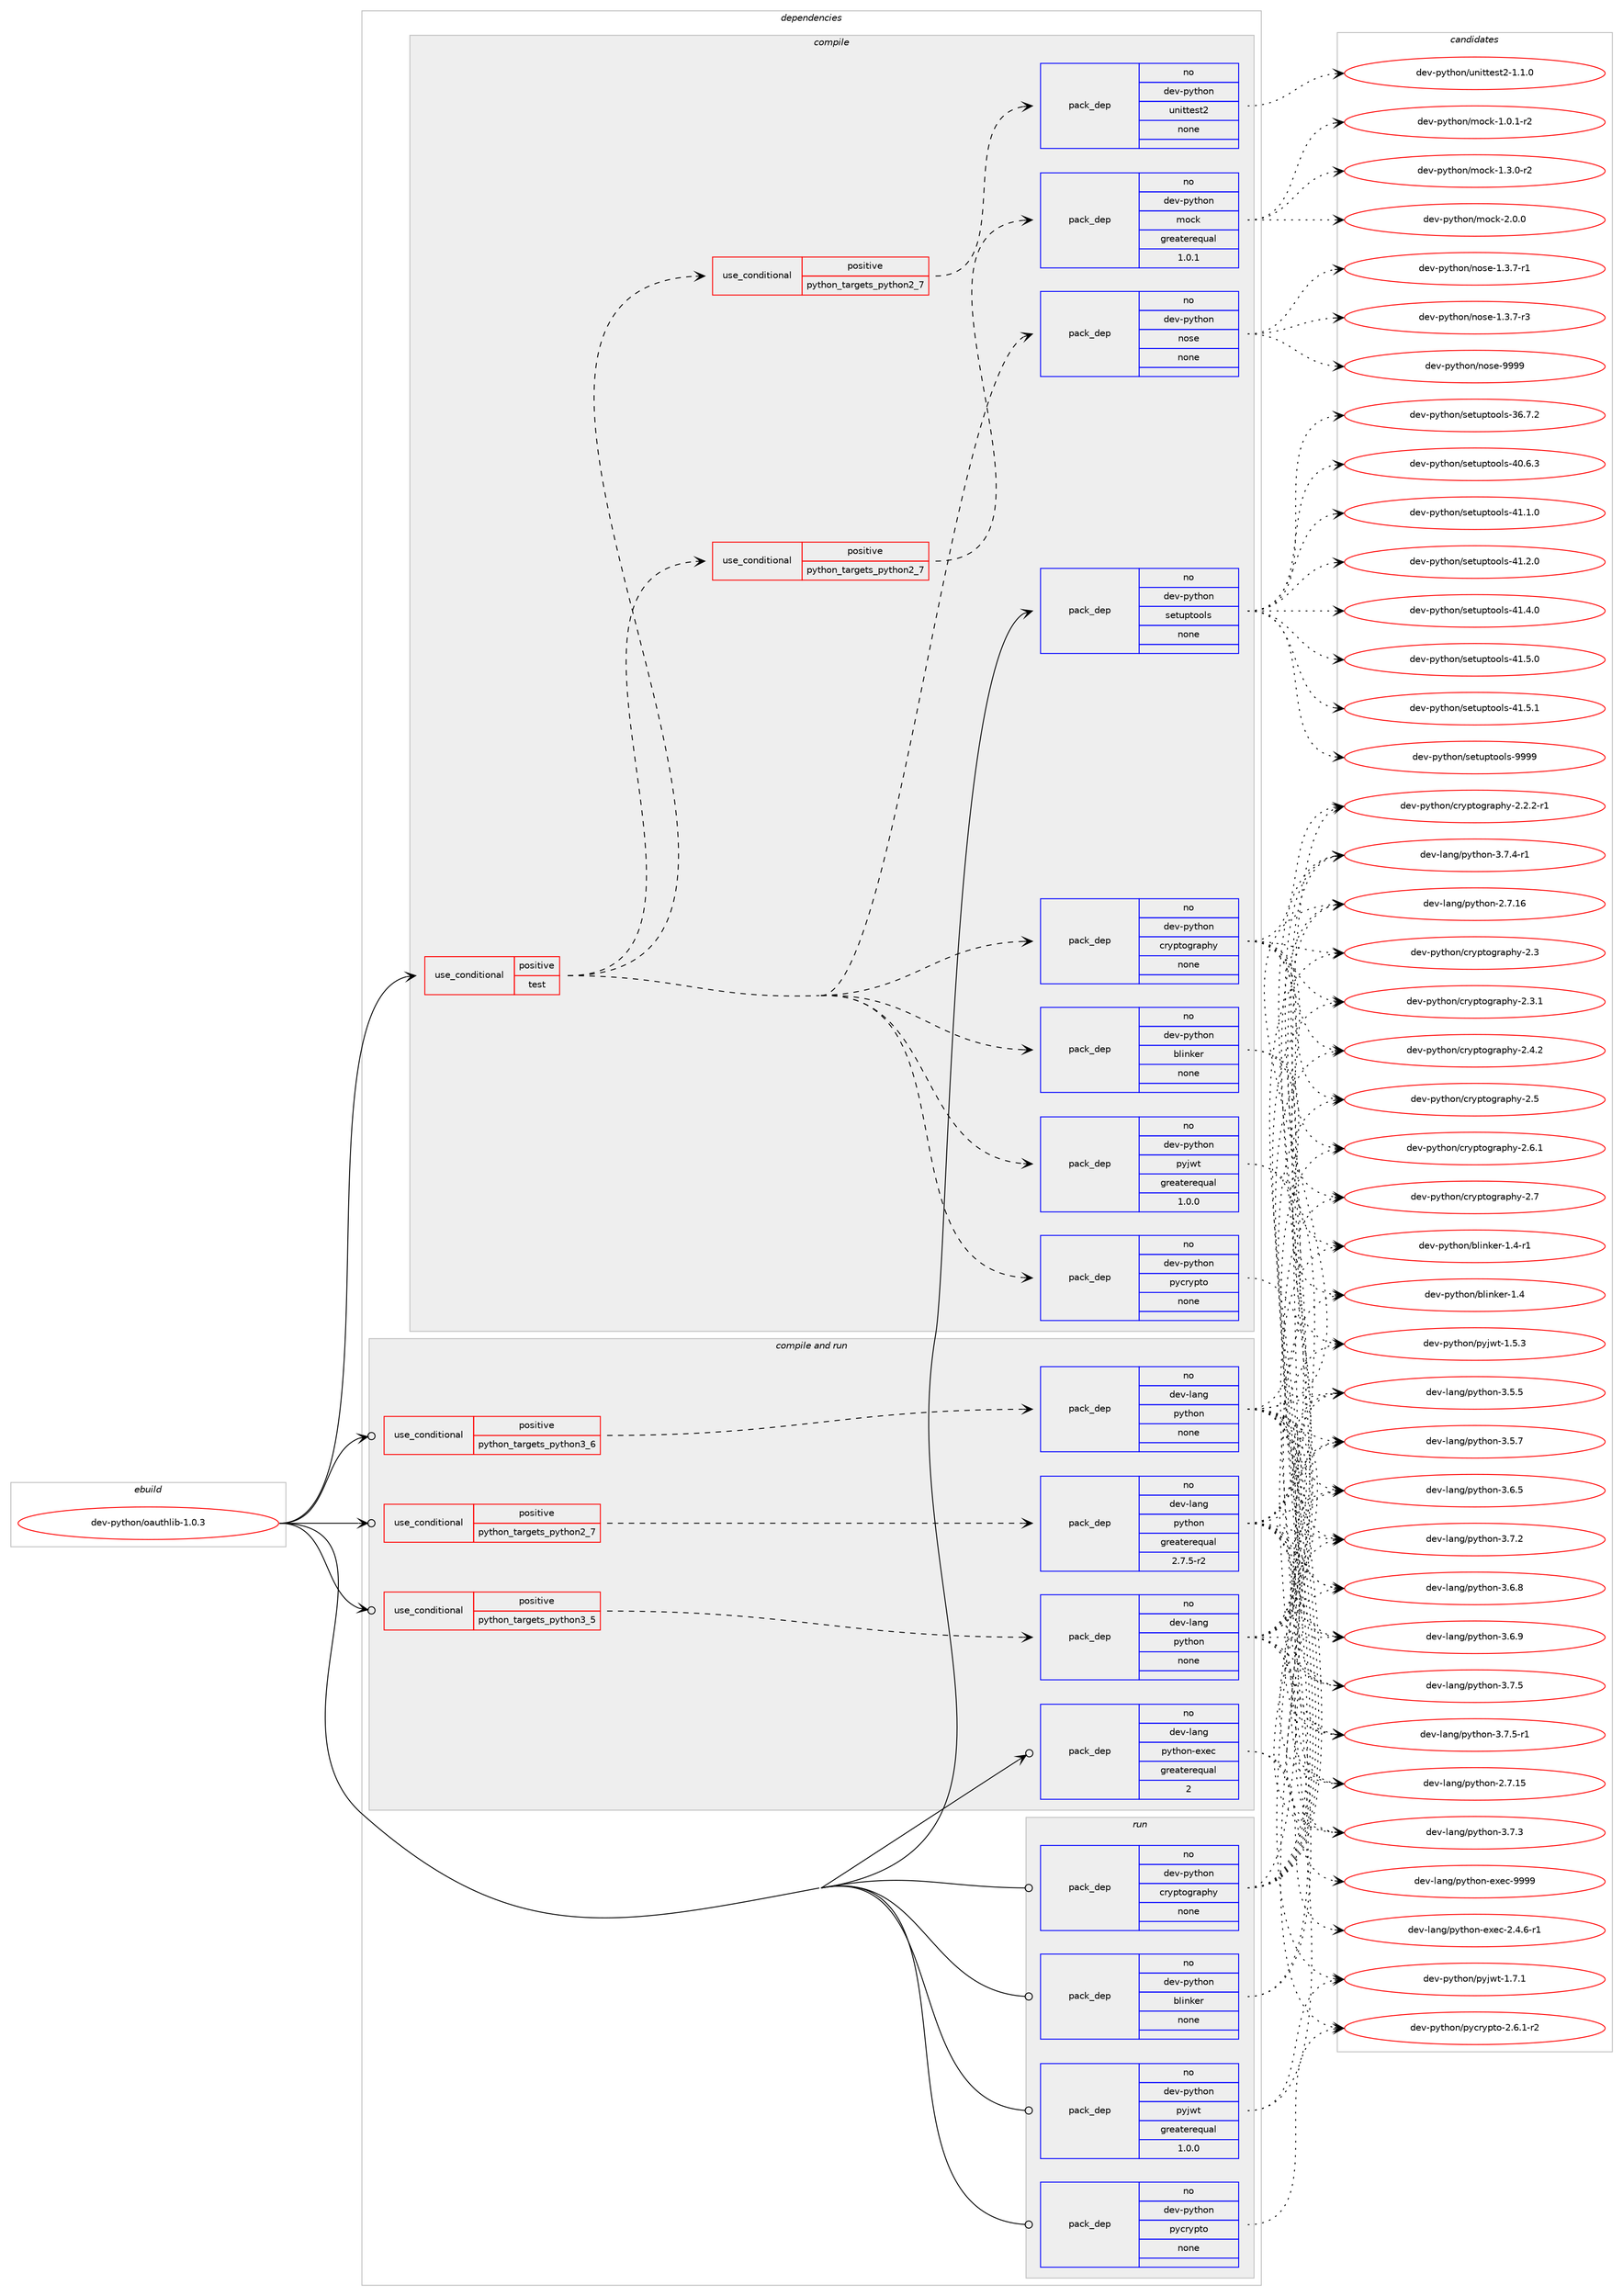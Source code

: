 digraph prolog {

# *************
# Graph options
# *************

newrank=true;
concentrate=true;
compound=true;
graph [rankdir=LR,fontname=Helvetica,fontsize=10,ranksep=1.5];#, ranksep=2.5, nodesep=0.2];
edge  [arrowhead=vee];
node  [fontname=Helvetica,fontsize=10];

# **********
# The ebuild
# **********

subgraph cluster_leftcol {
color=gray;
rank=same;
label=<<i>ebuild</i>>;
id [label="dev-python/oauthlib-1.0.3", color=red, width=4, href="../dev-python/oauthlib-1.0.3.svg"];
}

# ****************
# The dependencies
# ****************

subgraph cluster_midcol {
color=gray;
label=<<i>dependencies</i>>;
subgraph cluster_compile {
fillcolor="#eeeeee";
style=filled;
label=<<i>compile</i>>;
subgraph cond143483 {
dependency617662 [label=<<TABLE BORDER="0" CELLBORDER="1" CELLSPACING="0" CELLPADDING="4"><TR><TD ROWSPAN="3" CELLPADDING="10">use_conditional</TD></TR><TR><TD>positive</TD></TR><TR><TD>test</TD></TR></TABLE>>, shape=none, color=red];
subgraph pack462371 {
dependency617663 [label=<<TABLE BORDER="0" CELLBORDER="1" CELLSPACING="0" CELLPADDING="4" WIDTH="220"><TR><TD ROWSPAN="6" CELLPADDING="30">pack_dep</TD></TR><TR><TD WIDTH="110">no</TD></TR><TR><TD>dev-python</TD></TR><TR><TD>pycrypto</TD></TR><TR><TD>none</TD></TR><TR><TD></TD></TR></TABLE>>, shape=none, color=blue];
}
dependency617662:e -> dependency617663:w [weight=20,style="dashed",arrowhead="vee"];
subgraph pack462372 {
dependency617664 [label=<<TABLE BORDER="0" CELLBORDER="1" CELLSPACING="0" CELLPADDING="4" WIDTH="220"><TR><TD ROWSPAN="6" CELLPADDING="30">pack_dep</TD></TR><TR><TD WIDTH="110">no</TD></TR><TR><TD>dev-python</TD></TR><TR><TD>pyjwt</TD></TR><TR><TD>greaterequal</TD></TR><TR><TD>1.0.0</TD></TR></TABLE>>, shape=none, color=blue];
}
dependency617662:e -> dependency617664:w [weight=20,style="dashed",arrowhead="vee"];
subgraph pack462373 {
dependency617665 [label=<<TABLE BORDER="0" CELLBORDER="1" CELLSPACING="0" CELLPADDING="4" WIDTH="220"><TR><TD ROWSPAN="6" CELLPADDING="30">pack_dep</TD></TR><TR><TD WIDTH="110">no</TD></TR><TR><TD>dev-python</TD></TR><TR><TD>blinker</TD></TR><TR><TD>none</TD></TR><TR><TD></TD></TR></TABLE>>, shape=none, color=blue];
}
dependency617662:e -> dependency617665:w [weight=20,style="dashed",arrowhead="vee"];
subgraph pack462374 {
dependency617666 [label=<<TABLE BORDER="0" CELLBORDER="1" CELLSPACING="0" CELLPADDING="4" WIDTH="220"><TR><TD ROWSPAN="6" CELLPADDING="30">pack_dep</TD></TR><TR><TD WIDTH="110">no</TD></TR><TR><TD>dev-python</TD></TR><TR><TD>cryptography</TD></TR><TR><TD>none</TD></TR><TR><TD></TD></TR></TABLE>>, shape=none, color=blue];
}
dependency617662:e -> dependency617666:w [weight=20,style="dashed",arrowhead="vee"];
subgraph pack462375 {
dependency617667 [label=<<TABLE BORDER="0" CELLBORDER="1" CELLSPACING="0" CELLPADDING="4" WIDTH="220"><TR><TD ROWSPAN="6" CELLPADDING="30">pack_dep</TD></TR><TR><TD WIDTH="110">no</TD></TR><TR><TD>dev-python</TD></TR><TR><TD>nose</TD></TR><TR><TD>none</TD></TR><TR><TD></TD></TR></TABLE>>, shape=none, color=blue];
}
dependency617662:e -> dependency617667:w [weight=20,style="dashed",arrowhead="vee"];
subgraph cond143484 {
dependency617668 [label=<<TABLE BORDER="0" CELLBORDER="1" CELLSPACING="0" CELLPADDING="4"><TR><TD ROWSPAN="3" CELLPADDING="10">use_conditional</TD></TR><TR><TD>positive</TD></TR><TR><TD>python_targets_python2_7</TD></TR></TABLE>>, shape=none, color=red];
subgraph pack462376 {
dependency617669 [label=<<TABLE BORDER="0" CELLBORDER="1" CELLSPACING="0" CELLPADDING="4" WIDTH="220"><TR><TD ROWSPAN="6" CELLPADDING="30">pack_dep</TD></TR><TR><TD WIDTH="110">no</TD></TR><TR><TD>dev-python</TD></TR><TR><TD>mock</TD></TR><TR><TD>greaterequal</TD></TR><TR><TD>1.0.1</TD></TR></TABLE>>, shape=none, color=blue];
}
dependency617668:e -> dependency617669:w [weight=20,style="dashed",arrowhead="vee"];
}
dependency617662:e -> dependency617668:w [weight=20,style="dashed",arrowhead="vee"];
subgraph cond143485 {
dependency617670 [label=<<TABLE BORDER="0" CELLBORDER="1" CELLSPACING="0" CELLPADDING="4"><TR><TD ROWSPAN="3" CELLPADDING="10">use_conditional</TD></TR><TR><TD>positive</TD></TR><TR><TD>python_targets_python2_7</TD></TR></TABLE>>, shape=none, color=red];
subgraph pack462377 {
dependency617671 [label=<<TABLE BORDER="0" CELLBORDER="1" CELLSPACING="0" CELLPADDING="4" WIDTH="220"><TR><TD ROWSPAN="6" CELLPADDING="30">pack_dep</TD></TR><TR><TD WIDTH="110">no</TD></TR><TR><TD>dev-python</TD></TR><TR><TD>unittest2</TD></TR><TR><TD>none</TD></TR><TR><TD></TD></TR></TABLE>>, shape=none, color=blue];
}
dependency617670:e -> dependency617671:w [weight=20,style="dashed",arrowhead="vee"];
}
dependency617662:e -> dependency617670:w [weight=20,style="dashed",arrowhead="vee"];
}
id:e -> dependency617662:w [weight=20,style="solid",arrowhead="vee"];
subgraph pack462378 {
dependency617672 [label=<<TABLE BORDER="0" CELLBORDER="1" CELLSPACING="0" CELLPADDING="4" WIDTH="220"><TR><TD ROWSPAN="6" CELLPADDING="30">pack_dep</TD></TR><TR><TD WIDTH="110">no</TD></TR><TR><TD>dev-python</TD></TR><TR><TD>setuptools</TD></TR><TR><TD>none</TD></TR><TR><TD></TD></TR></TABLE>>, shape=none, color=blue];
}
id:e -> dependency617672:w [weight=20,style="solid",arrowhead="vee"];
}
subgraph cluster_compileandrun {
fillcolor="#eeeeee";
style=filled;
label=<<i>compile and run</i>>;
subgraph cond143486 {
dependency617673 [label=<<TABLE BORDER="0" CELLBORDER="1" CELLSPACING="0" CELLPADDING="4"><TR><TD ROWSPAN="3" CELLPADDING="10">use_conditional</TD></TR><TR><TD>positive</TD></TR><TR><TD>python_targets_python2_7</TD></TR></TABLE>>, shape=none, color=red];
subgraph pack462379 {
dependency617674 [label=<<TABLE BORDER="0" CELLBORDER="1" CELLSPACING="0" CELLPADDING="4" WIDTH="220"><TR><TD ROWSPAN="6" CELLPADDING="30">pack_dep</TD></TR><TR><TD WIDTH="110">no</TD></TR><TR><TD>dev-lang</TD></TR><TR><TD>python</TD></TR><TR><TD>greaterequal</TD></TR><TR><TD>2.7.5-r2</TD></TR></TABLE>>, shape=none, color=blue];
}
dependency617673:e -> dependency617674:w [weight=20,style="dashed",arrowhead="vee"];
}
id:e -> dependency617673:w [weight=20,style="solid",arrowhead="odotvee"];
subgraph cond143487 {
dependency617675 [label=<<TABLE BORDER="0" CELLBORDER="1" CELLSPACING="0" CELLPADDING="4"><TR><TD ROWSPAN="3" CELLPADDING="10">use_conditional</TD></TR><TR><TD>positive</TD></TR><TR><TD>python_targets_python3_5</TD></TR></TABLE>>, shape=none, color=red];
subgraph pack462380 {
dependency617676 [label=<<TABLE BORDER="0" CELLBORDER="1" CELLSPACING="0" CELLPADDING="4" WIDTH="220"><TR><TD ROWSPAN="6" CELLPADDING="30">pack_dep</TD></TR><TR><TD WIDTH="110">no</TD></TR><TR><TD>dev-lang</TD></TR><TR><TD>python</TD></TR><TR><TD>none</TD></TR><TR><TD></TD></TR></TABLE>>, shape=none, color=blue];
}
dependency617675:e -> dependency617676:w [weight=20,style="dashed",arrowhead="vee"];
}
id:e -> dependency617675:w [weight=20,style="solid",arrowhead="odotvee"];
subgraph cond143488 {
dependency617677 [label=<<TABLE BORDER="0" CELLBORDER="1" CELLSPACING="0" CELLPADDING="4"><TR><TD ROWSPAN="3" CELLPADDING="10">use_conditional</TD></TR><TR><TD>positive</TD></TR><TR><TD>python_targets_python3_6</TD></TR></TABLE>>, shape=none, color=red];
subgraph pack462381 {
dependency617678 [label=<<TABLE BORDER="0" CELLBORDER="1" CELLSPACING="0" CELLPADDING="4" WIDTH="220"><TR><TD ROWSPAN="6" CELLPADDING="30">pack_dep</TD></TR><TR><TD WIDTH="110">no</TD></TR><TR><TD>dev-lang</TD></TR><TR><TD>python</TD></TR><TR><TD>none</TD></TR><TR><TD></TD></TR></TABLE>>, shape=none, color=blue];
}
dependency617677:e -> dependency617678:w [weight=20,style="dashed",arrowhead="vee"];
}
id:e -> dependency617677:w [weight=20,style="solid",arrowhead="odotvee"];
subgraph pack462382 {
dependency617679 [label=<<TABLE BORDER="0" CELLBORDER="1" CELLSPACING="0" CELLPADDING="4" WIDTH="220"><TR><TD ROWSPAN="6" CELLPADDING="30">pack_dep</TD></TR><TR><TD WIDTH="110">no</TD></TR><TR><TD>dev-lang</TD></TR><TR><TD>python-exec</TD></TR><TR><TD>greaterequal</TD></TR><TR><TD>2</TD></TR></TABLE>>, shape=none, color=blue];
}
id:e -> dependency617679:w [weight=20,style="solid",arrowhead="odotvee"];
}
subgraph cluster_run {
fillcolor="#eeeeee";
style=filled;
label=<<i>run</i>>;
subgraph pack462383 {
dependency617680 [label=<<TABLE BORDER="0" CELLBORDER="1" CELLSPACING="0" CELLPADDING="4" WIDTH="220"><TR><TD ROWSPAN="6" CELLPADDING="30">pack_dep</TD></TR><TR><TD WIDTH="110">no</TD></TR><TR><TD>dev-python</TD></TR><TR><TD>blinker</TD></TR><TR><TD>none</TD></TR><TR><TD></TD></TR></TABLE>>, shape=none, color=blue];
}
id:e -> dependency617680:w [weight=20,style="solid",arrowhead="odot"];
subgraph pack462384 {
dependency617681 [label=<<TABLE BORDER="0" CELLBORDER="1" CELLSPACING="0" CELLPADDING="4" WIDTH="220"><TR><TD ROWSPAN="6" CELLPADDING="30">pack_dep</TD></TR><TR><TD WIDTH="110">no</TD></TR><TR><TD>dev-python</TD></TR><TR><TD>cryptography</TD></TR><TR><TD>none</TD></TR><TR><TD></TD></TR></TABLE>>, shape=none, color=blue];
}
id:e -> dependency617681:w [weight=20,style="solid",arrowhead="odot"];
subgraph pack462385 {
dependency617682 [label=<<TABLE BORDER="0" CELLBORDER="1" CELLSPACING="0" CELLPADDING="4" WIDTH="220"><TR><TD ROWSPAN="6" CELLPADDING="30">pack_dep</TD></TR><TR><TD WIDTH="110">no</TD></TR><TR><TD>dev-python</TD></TR><TR><TD>pycrypto</TD></TR><TR><TD>none</TD></TR><TR><TD></TD></TR></TABLE>>, shape=none, color=blue];
}
id:e -> dependency617682:w [weight=20,style="solid",arrowhead="odot"];
subgraph pack462386 {
dependency617683 [label=<<TABLE BORDER="0" CELLBORDER="1" CELLSPACING="0" CELLPADDING="4" WIDTH="220"><TR><TD ROWSPAN="6" CELLPADDING="30">pack_dep</TD></TR><TR><TD WIDTH="110">no</TD></TR><TR><TD>dev-python</TD></TR><TR><TD>pyjwt</TD></TR><TR><TD>greaterequal</TD></TR><TR><TD>1.0.0</TD></TR></TABLE>>, shape=none, color=blue];
}
id:e -> dependency617683:w [weight=20,style="solid",arrowhead="odot"];
}
}

# **************
# The candidates
# **************

subgraph cluster_choices {
rank=same;
color=gray;
label=<<i>candidates</i>>;

subgraph choice462371 {
color=black;
nodesep=1;
choice1001011184511212111610411111047112121991141211121161114550465446494511450 [label="dev-python/pycrypto-2.6.1-r2", color=red, width=4,href="../dev-python/pycrypto-2.6.1-r2.svg"];
dependency617663:e -> choice1001011184511212111610411111047112121991141211121161114550465446494511450:w [style=dotted,weight="100"];
}
subgraph choice462372 {
color=black;
nodesep=1;
choice1001011184511212111610411111047112121106119116454946534651 [label="dev-python/pyjwt-1.5.3", color=red, width=4,href="../dev-python/pyjwt-1.5.3.svg"];
choice1001011184511212111610411111047112121106119116454946554649 [label="dev-python/pyjwt-1.7.1", color=red, width=4,href="../dev-python/pyjwt-1.7.1.svg"];
dependency617664:e -> choice1001011184511212111610411111047112121106119116454946534651:w [style=dotted,weight="100"];
dependency617664:e -> choice1001011184511212111610411111047112121106119116454946554649:w [style=dotted,weight="100"];
}
subgraph choice462373 {
color=black;
nodesep=1;
choice10010111845112121116104111110479810810511010710111445494652 [label="dev-python/blinker-1.4", color=red, width=4,href="../dev-python/blinker-1.4.svg"];
choice100101118451121211161041111104798108105110107101114454946524511449 [label="dev-python/blinker-1.4-r1", color=red, width=4,href="../dev-python/blinker-1.4-r1.svg"];
dependency617665:e -> choice10010111845112121116104111110479810810511010710111445494652:w [style=dotted,weight="100"];
dependency617665:e -> choice100101118451121211161041111104798108105110107101114454946524511449:w [style=dotted,weight="100"];
}
subgraph choice462374 {
color=black;
nodesep=1;
choice100101118451121211161041111104799114121112116111103114971121041214550465046504511449 [label="dev-python/cryptography-2.2.2-r1", color=red, width=4,href="../dev-python/cryptography-2.2.2-r1.svg"];
choice1001011184511212111610411111047991141211121161111031149711210412145504651 [label="dev-python/cryptography-2.3", color=red, width=4,href="../dev-python/cryptography-2.3.svg"];
choice10010111845112121116104111110479911412111211611110311497112104121455046514649 [label="dev-python/cryptography-2.3.1", color=red, width=4,href="../dev-python/cryptography-2.3.1.svg"];
choice10010111845112121116104111110479911412111211611110311497112104121455046524650 [label="dev-python/cryptography-2.4.2", color=red, width=4,href="../dev-python/cryptography-2.4.2.svg"];
choice1001011184511212111610411111047991141211121161111031149711210412145504653 [label="dev-python/cryptography-2.5", color=red, width=4,href="../dev-python/cryptography-2.5.svg"];
choice10010111845112121116104111110479911412111211611110311497112104121455046544649 [label="dev-python/cryptography-2.6.1", color=red, width=4,href="../dev-python/cryptography-2.6.1.svg"];
choice1001011184511212111610411111047991141211121161111031149711210412145504655 [label="dev-python/cryptography-2.7", color=red, width=4,href="../dev-python/cryptography-2.7.svg"];
dependency617666:e -> choice100101118451121211161041111104799114121112116111103114971121041214550465046504511449:w [style=dotted,weight="100"];
dependency617666:e -> choice1001011184511212111610411111047991141211121161111031149711210412145504651:w [style=dotted,weight="100"];
dependency617666:e -> choice10010111845112121116104111110479911412111211611110311497112104121455046514649:w [style=dotted,weight="100"];
dependency617666:e -> choice10010111845112121116104111110479911412111211611110311497112104121455046524650:w [style=dotted,weight="100"];
dependency617666:e -> choice1001011184511212111610411111047991141211121161111031149711210412145504653:w [style=dotted,weight="100"];
dependency617666:e -> choice10010111845112121116104111110479911412111211611110311497112104121455046544649:w [style=dotted,weight="100"];
dependency617666:e -> choice1001011184511212111610411111047991141211121161111031149711210412145504655:w [style=dotted,weight="100"];
}
subgraph choice462375 {
color=black;
nodesep=1;
choice10010111845112121116104111110471101111151014549465146554511449 [label="dev-python/nose-1.3.7-r1", color=red, width=4,href="../dev-python/nose-1.3.7-r1.svg"];
choice10010111845112121116104111110471101111151014549465146554511451 [label="dev-python/nose-1.3.7-r3", color=red, width=4,href="../dev-python/nose-1.3.7-r3.svg"];
choice10010111845112121116104111110471101111151014557575757 [label="dev-python/nose-9999", color=red, width=4,href="../dev-python/nose-9999.svg"];
dependency617667:e -> choice10010111845112121116104111110471101111151014549465146554511449:w [style=dotted,weight="100"];
dependency617667:e -> choice10010111845112121116104111110471101111151014549465146554511451:w [style=dotted,weight="100"];
dependency617667:e -> choice10010111845112121116104111110471101111151014557575757:w [style=dotted,weight="100"];
}
subgraph choice462376 {
color=black;
nodesep=1;
choice1001011184511212111610411111047109111991074549464846494511450 [label="dev-python/mock-1.0.1-r2", color=red, width=4,href="../dev-python/mock-1.0.1-r2.svg"];
choice1001011184511212111610411111047109111991074549465146484511450 [label="dev-python/mock-1.3.0-r2", color=red, width=4,href="../dev-python/mock-1.3.0-r2.svg"];
choice100101118451121211161041111104710911199107455046484648 [label="dev-python/mock-2.0.0", color=red, width=4,href="../dev-python/mock-2.0.0.svg"];
dependency617669:e -> choice1001011184511212111610411111047109111991074549464846494511450:w [style=dotted,weight="100"];
dependency617669:e -> choice1001011184511212111610411111047109111991074549465146484511450:w [style=dotted,weight="100"];
dependency617669:e -> choice100101118451121211161041111104710911199107455046484648:w [style=dotted,weight="100"];
}
subgraph choice462377 {
color=black;
nodesep=1;
choice100101118451121211161041111104711711010511611610111511650454946494648 [label="dev-python/unittest2-1.1.0", color=red, width=4,href="../dev-python/unittest2-1.1.0.svg"];
dependency617671:e -> choice100101118451121211161041111104711711010511611610111511650454946494648:w [style=dotted,weight="100"];
}
subgraph choice462378 {
color=black;
nodesep=1;
choice100101118451121211161041111104711510111611711211611111110811545515446554650 [label="dev-python/setuptools-36.7.2", color=red, width=4,href="../dev-python/setuptools-36.7.2.svg"];
choice100101118451121211161041111104711510111611711211611111110811545524846544651 [label="dev-python/setuptools-40.6.3", color=red, width=4,href="../dev-python/setuptools-40.6.3.svg"];
choice100101118451121211161041111104711510111611711211611111110811545524946494648 [label="dev-python/setuptools-41.1.0", color=red, width=4,href="../dev-python/setuptools-41.1.0.svg"];
choice100101118451121211161041111104711510111611711211611111110811545524946504648 [label="dev-python/setuptools-41.2.0", color=red, width=4,href="../dev-python/setuptools-41.2.0.svg"];
choice100101118451121211161041111104711510111611711211611111110811545524946524648 [label="dev-python/setuptools-41.4.0", color=red, width=4,href="../dev-python/setuptools-41.4.0.svg"];
choice100101118451121211161041111104711510111611711211611111110811545524946534648 [label="dev-python/setuptools-41.5.0", color=red, width=4,href="../dev-python/setuptools-41.5.0.svg"];
choice100101118451121211161041111104711510111611711211611111110811545524946534649 [label="dev-python/setuptools-41.5.1", color=red, width=4,href="../dev-python/setuptools-41.5.1.svg"];
choice10010111845112121116104111110471151011161171121161111111081154557575757 [label="dev-python/setuptools-9999", color=red, width=4,href="../dev-python/setuptools-9999.svg"];
dependency617672:e -> choice100101118451121211161041111104711510111611711211611111110811545515446554650:w [style=dotted,weight="100"];
dependency617672:e -> choice100101118451121211161041111104711510111611711211611111110811545524846544651:w [style=dotted,weight="100"];
dependency617672:e -> choice100101118451121211161041111104711510111611711211611111110811545524946494648:w [style=dotted,weight="100"];
dependency617672:e -> choice100101118451121211161041111104711510111611711211611111110811545524946504648:w [style=dotted,weight="100"];
dependency617672:e -> choice100101118451121211161041111104711510111611711211611111110811545524946524648:w [style=dotted,weight="100"];
dependency617672:e -> choice100101118451121211161041111104711510111611711211611111110811545524946534648:w [style=dotted,weight="100"];
dependency617672:e -> choice100101118451121211161041111104711510111611711211611111110811545524946534649:w [style=dotted,weight="100"];
dependency617672:e -> choice10010111845112121116104111110471151011161171121161111111081154557575757:w [style=dotted,weight="100"];
}
subgraph choice462379 {
color=black;
nodesep=1;
choice10010111845108971101034711212111610411111045504655464953 [label="dev-lang/python-2.7.15", color=red, width=4,href="../dev-lang/python-2.7.15.svg"];
choice10010111845108971101034711212111610411111045504655464954 [label="dev-lang/python-2.7.16", color=red, width=4,href="../dev-lang/python-2.7.16.svg"];
choice100101118451089711010347112121116104111110455146534653 [label="dev-lang/python-3.5.5", color=red, width=4,href="../dev-lang/python-3.5.5.svg"];
choice100101118451089711010347112121116104111110455146534655 [label="dev-lang/python-3.5.7", color=red, width=4,href="../dev-lang/python-3.5.7.svg"];
choice100101118451089711010347112121116104111110455146544653 [label="dev-lang/python-3.6.5", color=red, width=4,href="../dev-lang/python-3.6.5.svg"];
choice100101118451089711010347112121116104111110455146544656 [label="dev-lang/python-3.6.8", color=red, width=4,href="../dev-lang/python-3.6.8.svg"];
choice100101118451089711010347112121116104111110455146544657 [label="dev-lang/python-3.6.9", color=red, width=4,href="../dev-lang/python-3.6.9.svg"];
choice100101118451089711010347112121116104111110455146554650 [label="dev-lang/python-3.7.2", color=red, width=4,href="../dev-lang/python-3.7.2.svg"];
choice100101118451089711010347112121116104111110455146554651 [label="dev-lang/python-3.7.3", color=red, width=4,href="../dev-lang/python-3.7.3.svg"];
choice1001011184510897110103471121211161041111104551465546524511449 [label="dev-lang/python-3.7.4-r1", color=red, width=4,href="../dev-lang/python-3.7.4-r1.svg"];
choice100101118451089711010347112121116104111110455146554653 [label="dev-lang/python-3.7.5", color=red, width=4,href="../dev-lang/python-3.7.5.svg"];
choice1001011184510897110103471121211161041111104551465546534511449 [label="dev-lang/python-3.7.5-r1", color=red, width=4,href="../dev-lang/python-3.7.5-r1.svg"];
dependency617674:e -> choice10010111845108971101034711212111610411111045504655464953:w [style=dotted,weight="100"];
dependency617674:e -> choice10010111845108971101034711212111610411111045504655464954:w [style=dotted,weight="100"];
dependency617674:e -> choice100101118451089711010347112121116104111110455146534653:w [style=dotted,weight="100"];
dependency617674:e -> choice100101118451089711010347112121116104111110455146534655:w [style=dotted,weight="100"];
dependency617674:e -> choice100101118451089711010347112121116104111110455146544653:w [style=dotted,weight="100"];
dependency617674:e -> choice100101118451089711010347112121116104111110455146544656:w [style=dotted,weight="100"];
dependency617674:e -> choice100101118451089711010347112121116104111110455146544657:w [style=dotted,weight="100"];
dependency617674:e -> choice100101118451089711010347112121116104111110455146554650:w [style=dotted,weight="100"];
dependency617674:e -> choice100101118451089711010347112121116104111110455146554651:w [style=dotted,weight="100"];
dependency617674:e -> choice1001011184510897110103471121211161041111104551465546524511449:w [style=dotted,weight="100"];
dependency617674:e -> choice100101118451089711010347112121116104111110455146554653:w [style=dotted,weight="100"];
dependency617674:e -> choice1001011184510897110103471121211161041111104551465546534511449:w [style=dotted,weight="100"];
}
subgraph choice462380 {
color=black;
nodesep=1;
choice10010111845108971101034711212111610411111045504655464953 [label="dev-lang/python-2.7.15", color=red, width=4,href="../dev-lang/python-2.7.15.svg"];
choice10010111845108971101034711212111610411111045504655464954 [label="dev-lang/python-2.7.16", color=red, width=4,href="../dev-lang/python-2.7.16.svg"];
choice100101118451089711010347112121116104111110455146534653 [label="dev-lang/python-3.5.5", color=red, width=4,href="../dev-lang/python-3.5.5.svg"];
choice100101118451089711010347112121116104111110455146534655 [label="dev-lang/python-3.5.7", color=red, width=4,href="../dev-lang/python-3.5.7.svg"];
choice100101118451089711010347112121116104111110455146544653 [label="dev-lang/python-3.6.5", color=red, width=4,href="../dev-lang/python-3.6.5.svg"];
choice100101118451089711010347112121116104111110455146544656 [label="dev-lang/python-3.6.8", color=red, width=4,href="../dev-lang/python-3.6.8.svg"];
choice100101118451089711010347112121116104111110455146544657 [label="dev-lang/python-3.6.9", color=red, width=4,href="../dev-lang/python-3.6.9.svg"];
choice100101118451089711010347112121116104111110455146554650 [label="dev-lang/python-3.7.2", color=red, width=4,href="../dev-lang/python-3.7.2.svg"];
choice100101118451089711010347112121116104111110455146554651 [label="dev-lang/python-3.7.3", color=red, width=4,href="../dev-lang/python-3.7.3.svg"];
choice1001011184510897110103471121211161041111104551465546524511449 [label="dev-lang/python-3.7.4-r1", color=red, width=4,href="../dev-lang/python-3.7.4-r1.svg"];
choice100101118451089711010347112121116104111110455146554653 [label="dev-lang/python-3.7.5", color=red, width=4,href="../dev-lang/python-3.7.5.svg"];
choice1001011184510897110103471121211161041111104551465546534511449 [label="dev-lang/python-3.7.5-r1", color=red, width=4,href="../dev-lang/python-3.7.5-r1.svg"];
dependency617676:e -> choice10010111845108971101034711212111610411111045504655464953:w [style=dotted,weight="100"];
dependency617676:e -> choice10010111845108971101034711212111610411111045504655464954:w [style=dotted,weight="100"];
dependency617676:e -> choice100101118451089711010347112121116104111110455146534653:w [style=dotted,weight="100"];
dependency617676:e -> choice100101118451089711010347112121116104111110455146534655:w [style=dotted,weight="100"];
dependency617676:e -> choice100101118451089711010347112121116104111110455146544653:w [style=dotted,weight="100"];
dependency617676:e -> choice100101118451089711010347112121116104111110455146544656:w [style=dotted,weight="100"];
dependency617676:e -> choice100101118451089711010347112121116104111110455146544657:w [style=dotted,weight="100"];
dependency617676:e -> choice100101118451089711010347112121116104111110455146554650:w [style=dotted,weight="100"];
dependency617676:e -> choice100101118451089711010347112121116104111110455146554651:w [style=dotted,weight="100"];
dependency617676:e -> choice1001011184510897110103471121211161041111104551465546524511449:w [style=dotted,weight="100"];
dependency617676:e -> choice100101118451089711010347112121116104111110455146554653:w [style=dotted,weight="100"];
dependency617676:e -> choice1001011184510897110103471121211161041111104551465546534511449:w [style=dotted,weight="100"];
}
subgraph choice462381 {
color=black;
nodesep=1;
choice10010111845108971101034711212111610411111045504655464953 [label="dev-lang/python-2.7.15", color=red, width=4,href="../dev-lang/python-2.7.15.svg"];
choice10010111845108971101034711212111610411111045504655464954 [label="dev-lang/python-2.7.16", color=red, width=4,href="../dev-lang/python-2.7.16.svg"];
choice100101118451089711010347112121116104111110455146534653 [label="dev-lang/python-3.5.5", color=red, width=4,href="../dev-lang/python-3.5.5.svg"];
choice100101118451089711010347112121116104111110455146534655 [label="dev-lang/python-3.5.7", color=red, width=4,href="../dev-lang/python-3.5.7.svg"];
choice100101118451089711010347112121116104111110455146544653 [label="dev-lang/python-3.6.5", color=red, width=4,href="../dev-lang/python-3.6.5.svg"];
choice100101118451089711010347112121116104111110455146544656 [label="dev-lang/python-3.6.8", color=red, width=4,href="../dev-lang/python-3.6.8.svg"];
choice100101118451089711010347112121116104111110455146544657 [label="dev-lang/python-3.6.9", color=red, width=4,href="../dev-lang/python-3.6.9.svg"];
choice100101118451089711010347112121116104111110455146554650 [label="dev-lang/python-3.7.2", color=red, width=4,href="../dev-lang/python-3.7.2.svg"];
choice100101118451089711010347112121116104111110455146554651 [label="dev-lang/python-3.7.3", color=red, width=4,href="../dev-lang/python-3.7.3.svg"];
choice1001011184510897110103471121211161041111104551465546524511449 [label="dev-lang/python-3.7.4-r1", color=red, width=4,href="../dev-lang/python-3.7.4-r1.svg"];
choice100101118451089711010347112121116104111110455146554653 [label="dev-lang/python-3.7.5", color=red, width=4,href="../dev-lang/python-3.7.5.svg"];
choice1001011184510897110103471121211161041111104551465546534511449 [label="dev-lang/python-3.7.5-r1", color=red, width=4,href="../dev-lang/python-3.7.5-r1.svg"];
dependency617678:e -> choice10010111845108971101034711212111610411111045504655464953:w [style=dotted,weight="100"];
dependency617678:e -> choice10010111845108971101034711212111610411111045504655464954:w [style=dotted,weight="100"];
dependency617678:e -> choice100101118451089711010347112121116104111110455146534653:w [style=dotted,weight="100"];
dependency617678:e -> choice100101118451089711010347112121116104111110455146534655:w [style=dotted,weight="100"];
dependency617678:e -> choice100101118451089711010347112121116104111110455146544653:w [style=dotted,weight="100"];
dependency617678:e -> choice100101118451089711010347112121116104111110455146544656:w [style=dotted,weight="100"];
dependency617678:e -> choice100101118451089711010347112121116104111110455146544657:w [style=dotted,weight="100"];
dependency617678:e -> choice100101118451089711010347112121116104111110455146554650:w [style=dotted,weight="100"];
dependency617678:e -> choice100101118451089711010347112121116104111110455146554651:w [style=dotted,weight="100"];
dependency617678:e -> choice1001011184510897110103471121211161041111104551465546524511449:w [style=dotted,weight="100"];
dependency617678:e -> choice100101118451089711010347112121116104111110455146554653:w [style=dotted,weight="100"];
dependency617678:e -> choice1001011184510897110103471121211161041111104551465546534511449:w [style=dotted,weight="100"];
}
subgraph choice462382 {
color=black;
nodesep=1;
choice10010111845108971101034711212111610411111045101120101994550465246544511449 [label="dev-lang/python-exec-2.4.6-r1", color=red, width=4,href="../dev-lang/python-exec-2.4.6-r1.svg"];
choice10010111845108971101034711212111610411111045101120101994557575757 [label="dev-lang/python-exec-9999", color=red, width=4,href="../dev-lang/python-exec-9999.svg"];
dependency617679:e -> choice10010111845108971101034711212111610411111045101120101994550465246544511449:w [style=dotted,weight="100"];
dependency617679:e -> choice10010111845108971101034711212111610411111045101120101994557575757:w [style=dotted,weight="100"];
}
subgraph choice462383 {
color=black;
nodesep=1;
choice10010111845112121116104111110479810810511010710111445494652 [label="dev-python/blinker-1.4", color=red, width=4,href="../dev-python/blinker-1.4.svg"];
choice100101118451121211161041111104798108105110107101114454946524511449 [label="dev-python/blinker-1.4-r1", color=red, width=4,href="../dev-python/blinker-1.4-r1.svg"];
dependency617680:e -> choice10010111845112121116104111110479810810511010710111445494652:w [style=dotted,weight="100"];
dependency617680:e -> choice100101118451121211161041111104798108105110107101114454946524511449:w [style=dotted,weight="100"];
}
subgraph choice462384 {
color=black;
nodesep=1;
choice100101118451121211161041111104799114121112116111103114971121041214550465046504511449 [label="dev-python/cryptography-2.2.2-r1", color=red, width=4,href="../dev-python/cryptography-2.2.2-r1.svg"];
choice1001011184511212111610411111047991141211121161111031149711210412145504651 [label="dev-python/cryptography-2.3", color=red, width=4,href="../dev-python/cryptography-2.3.svg"];
choice10010111845112121116104111110479911412111211611110311497112104121455046514649 [label="dev-python/cryptography-2.3.1", color=red, width=4,href="../dev-python/cryptography-2.3.1.svg"];
choice10010111845112121116104111110479911412111211611110311497112104121455046524650 [label="dev-python/cryptography-2.4.2", color=red, width=4,href="../dev-python/cryptography-2.4.2.svg"];
choice1001011184511212111610411111047991141211121161111031149711210412145504653 [label="dev-python/cryptography-2.5", color=red, width=4,href="../dev-python/cryptography-2.5.svg"];
choice10010111845112121116104111110479911412111211611110311497112104121455046544649 [label="dev-python/cryptography-2.6.1", color=red, width=4,href="../dev-python/cryptography-2.6.1.svg"];
choice1001011184511212111610411111047991141211121161111031149711210412145504655 [label="dev-python/cryptography-2.7", color=red, width=4,href="../dev-python/cryptography-2.7.svg"];
dependency617681:e -> choice100101118451121211161041111104799114121112116111103114971121041214550465046504511449:w [style=dotted,weight="100"];
dependency617681:e -> choice1001011184511212111610411111047991141211121161111031149711210412145504651:w [style=dotted,weight="100"];
dependency617681:e -> choice10010111845112121116104111110479911412111211611110311497112104121455046514649:w [style=dotted,weight="100"];
dependency617681:e -> choice10010111845112121116104111110479911412111211611110311497112104121455046524650:w [style=dotted,weight="100"];
dependency617681:e -> choice1001011184511212111610411111047991141211121161111031149711210412145504653:w [style=dotted,weight="100"];
dependency617681:e -> choice10010111845112121116104111110479911412111211611110311497112104121455046544649:w [style=dotted,weight="100"];
dependency617681:e -> choice1001011184511212111610411111047991141211121161111031149711210412145504655:w [style=dotted,weight="100"];
}
subgraph choice462385 {
color=black;
nodesep=1;
choice1001011184511212111610411111047112121991141211121161114550465446494511450 [label="dev-python/pycrypto-2.6.1-r2", color=red, width=4,href="../dev-python/pycrypto-2.6.1-r2.svg"];
dependency617682:e -> choice1001011184511212111610411111047112121991141211121161114550465446494511450:w [style=dotted,weight="100"];
}
subgraph choice462386 {
color=black;
nodesep=1;
choice1001011184511212111610411111047112121106119116454946534651 [label="dev-python/pyjwt-1.5.3", color=red, width=4,href="../dev-python/pyjwt-1.5.3.svg"];
choice1001011184511212111610411111047112121106119116454946554649 [label="dev-python/pyjwt-1.7.1", color=red, width=4,href="../dev-python/pyjwt-1.7.1.svg"];
dependency617683:e -> choice1001011184511212111610411111047112121106119116454946534651:w [style=dotted,weight="100"];
dependency617683:e -> choice1001011184511212111610411111047112121106119116454946554649:w [style=dotted,weight="100"];
}
}

}
